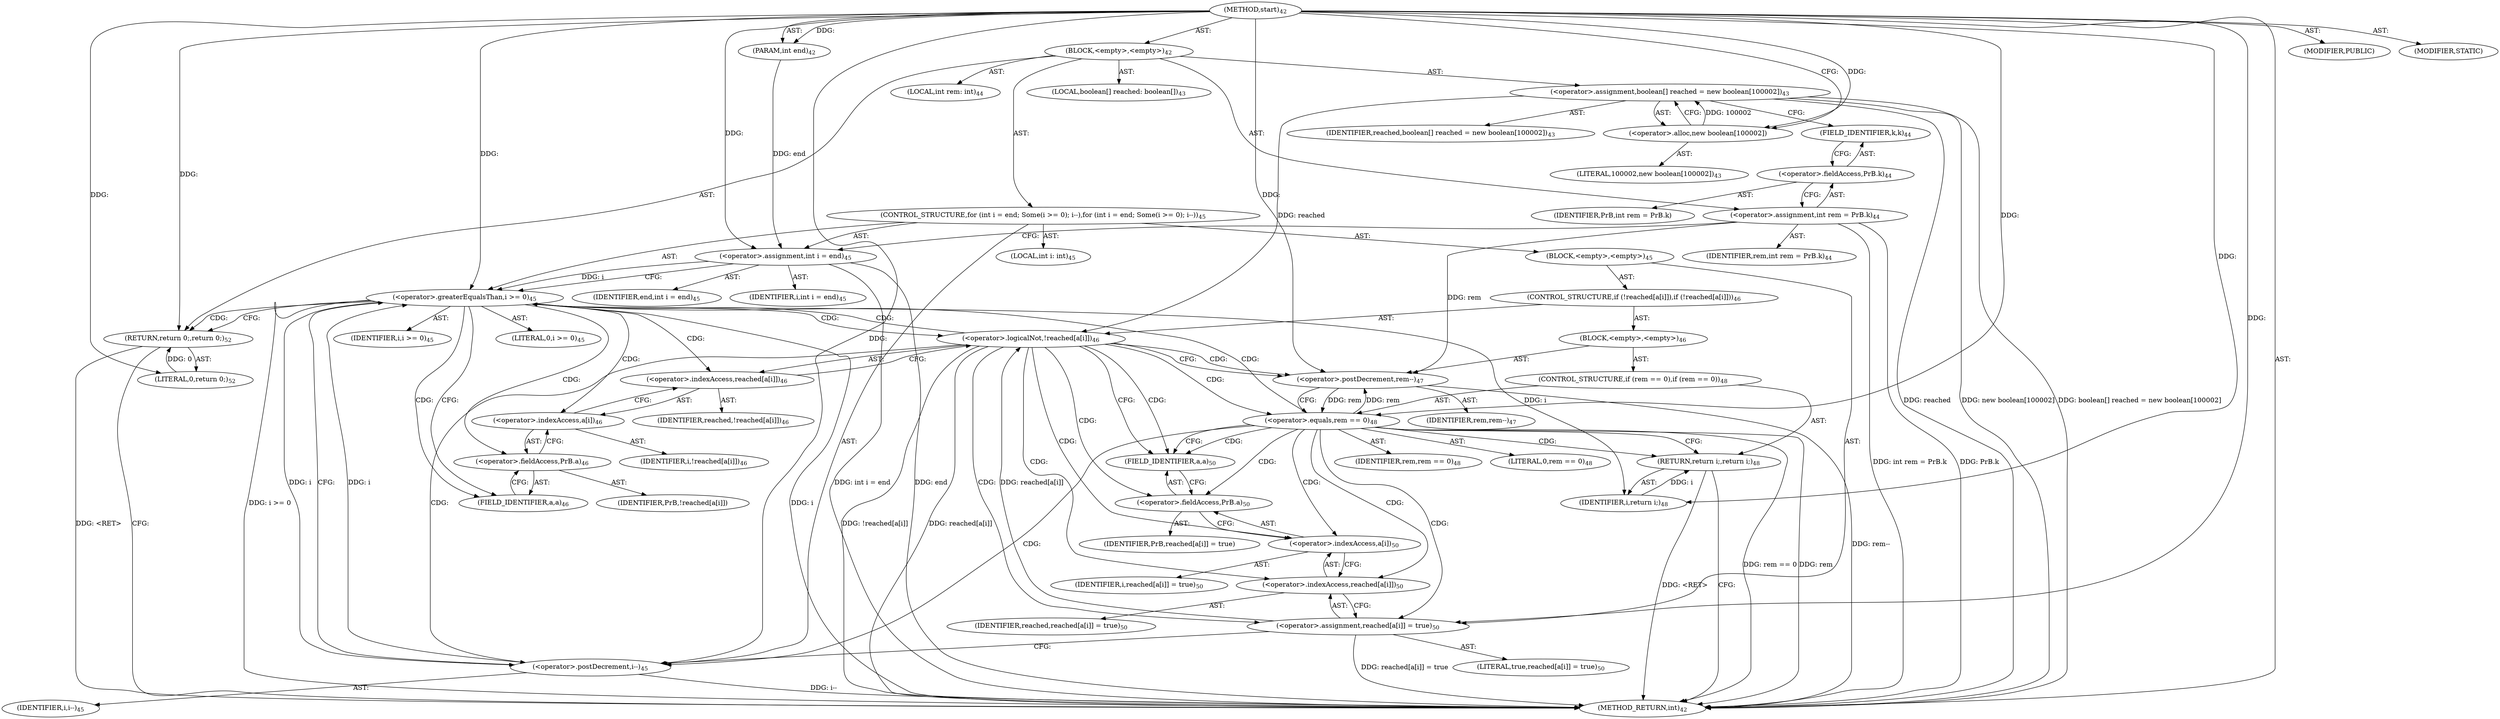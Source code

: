 digraph "start" {  
"207" [label = <(METHOD,start)<SUB>42</SUB>> ]
"208" [label = <(PARAM,int end)<SUB>42</SUB>> ]
"209" [label = <(BLOCK,&lt;empty&gt;,&lt;empty&gt;)<SUB>42</SUB>> ]
"210" [label = <(LOCAL,boolean[] reached: boolean[])<SUB>43</SUB>> ]
"211" [label = <(&lt;operator&gt;.assignment,boolean[] reached = new boolean[100002])<SUB>43</SUB>> ]
"212" [label = <(IDENTIFIER,reached,boolean[] reached = new boolean[100002])<SUB>43</SUB>> ]
"213" [label = <(&lt;operator&gt;.alloc,new boolean[100002])> ]
"214" [label = <(LITERAL,100002,new boolean[100002])<SUB>43</SUB>> ]
"215" [label = <(LOCAL,int rem: int)<SUB>44</SUB>> ]
"216" [label = <(&lt;operator&gt;.assignment,int rem = PrB.k)<SUB>44</SUB>> ]
"217" [label = <(IDENTIFIER,rem,int rem = PrB.k)<SUB>44</SUB>> ]
"218" [label = <(&lt;operator&gt;.fieldAccess,PrB.k)<SUB>44</SUB>> ]
"219" [label = <(IDENTIFIER,PrB,int rem = PrB.k)> ]
"220" [label = <(FIELD_IDENTIFIER,k,k)<SUB>44</SUB>> ]
"221" [label = <(CONTROL_STRUCTURE,for (int i = end; Some(i &gt;= 0); i--),for (int i = end; Some(i &gt;= 0); i--))<SUB>45</SUB>> ]
"222" [label = <(LOCAL,int i: int)<SUB>45</SUB>> ]
"223" [label = <(&lt;operator&gt;.assignment,int i = end)<SUB>45</SUB>> ]
"224" [label = <(IDENTIFIER,i,int i = end)<SUB>45</SUB>> ]
"225" [label = <(IDENTIFIER,end,int i = end)<SUB>45</SUB>> ]
"226" [label = <(&lt;operator&gt;.greaterEqualsThan,i &gt;= 0)<SUB>45</SUB>> ]
"227" [label = <(IDENTIFIER,i,i &gt;= 0)<SUB>45</SUB>> ]
"228" [label = <(LITERAL,0,i &gt;= 0)<SUB>45</SUB>> ]
"229" [label = <(&lt;operator&gt;.postDecrement,i--)<SUB>45</SUB>> ]
"230" [label = <(IDENTIFIER,i,i--)<SUB>45</SUB>> ]
"231" [label = <(BLOCK,&lt;empty&gt;,&lt;empty&gt;)<SUB>45</SUB>> ]
"232" [label = <(CONTROL_STRUCTURE,if (!reached[a[i]]),if (!reached[a[i]]))<SUB>46</SUB>> ]
"233" [label = <(&lt;operator&gt;.logicalNot,!reached[a[i]])<SUB>46</SUB>> ]
"234" [label = <(&lt;operator&gt;.indexAccess,reached[a[i]])<SUB>46</SUB>> ]
"235" [label = <(IDENTIFIER,reached,!reached[a[i]])<SUB>46</SUB>> ]
"236" [label = <(&lt;operator&gt;.indexAccess,a[i])<SUB>46</SUB>> ]
"237" [label = <(&lt;operator&gt;.fieldAccess,PrB.a)<SUB>46</SUB>> ]
"238" [label = <(IDENTIFIER,PrB,!reached[a[i]])> ]
"239" [label = <(FIELD_IDENTIFIER,a,a)<SUB>46</SUB>> ]
"240" [label = <(IDENTIFIER,i,!reached[a[i]])<SUB>46</SUB>> ]
"241" [label = <(BLOCK,&lt;empty&gt;,&lt;empty&gt;)<SUB>46</SUB>> ]
"242" [label = <(&lt;operator&gt;.postDecrement,rem--)<SUB>47</SUB>> ]
"243" [label = <(IDENTIFIER,rem,rem--)<SUB>47</SUB>> ]
"244" [label = <(CONTROL_STRUCTURE,if (rem == 0),if (rem == 0))<SUB>48</SUB>> ]
"245" [label = <(&lt;operator&gt;.equals,rem == 0)<SUB>48</SUB>> ]
"246" [label = <(IDENTIFIER,rem,rem == 0)<SUB>48</SUB>> ]
"247" [label = <(LITERAL,0,rem == 0)<SUB>48</SUB>> ]
"248" [label = <(RETURN,return i;,return i;)<SUB>48</SUB>> ]
"249" [label = <(IDENTIFIER,i,return i;)<SUB>48</SUB>> ]
"250" [label = <(&lt;operator&gt;.assignment,reached[a[i]] = true)<SUB>50</SUB>> ]
"251" [label = <(&lt;operator&gt;.indexAccess,reached[a[i]])<SUB>50</SUB>> ]
"252" [label = <(IDENTIFIER,reached,reached[a[i]] = true)<SUB>50</SUB>> ]
"253" [label = <(&lt;operator&gt;.indexAccess,a[i])<SUB>50</SUB>> ]
"254" [label = <(&lt;operator&gt;.fieldAccess,PrB.a)<SUB>50</SUB>> ]
"255" [label = <(IDENTIFIER,PrB,reached[a[i]] = true)> ]
"256" [label = <(FIELD_IDENTIFIER,a,a)<SUB>50</SUB>> ]
"257" [label = <(IDENTIFIER,i,reached[a[i]] = true)<SUB>50</SUB>> ]
"258" [label = <(LITERAL,true,reached[a[i]] = true)<SUB>50</SUB>> ]
"259" [label = <(RETURN,return 0;,return 0;)<SUB>52</SUB>> ]
"260" [label = <(LITERAL,0,return 0;)<SUB>52</SUB>> ]
"261" [label = <(MODIFIER,PUBLIC)> ]
"262" [label = <(MODIFIER,STATIC)> ]
"263" [label = <(METHOD_RETURN,int)<SUB>42</SUB>> ]
  "207" -> "208"  [ label = "AST: "] 
  "207" -> "209"  [ label = "AST: "] 
  "207" -> "261"  [ label = "AST: "] 
  "207" -> "262"  [ label = "AST: "] 
  "207" -> "263"  [ label = "AST: "] 
  "209" -> "210"  [ label = "AST: "] 
  "209" -> "211"  [ label = "AST: "] 
  "209" -> "215"  [ label = "AST: "] 
  "209" -> "216"  [ label = "AST: "] 
  "209" -> "221"  [ label = "AST: "] 
  "209" -> "259"  [ label = "AST: "] 
  "211" -> "212"  [ label = "AST: "] 
  "211" -> "213"  [ label = "AST: "] 
  "213" -> "214"  [ label = "AST: "] 
  "216" -> "217"  [ label = "AST: "] 
  "216" -> "218"  [ label = "AST: "] 
  "218" -> "219"  [ label = "AST: "] 
  "218" -> "220"  [ label = "AST: "] 
  "221" -> "222"  [ label = "AST: "] 
  "221" -> "223"  [ label = "AST: "] 
  "221" -> "226"  [ label = "AST: "] 
  "221" -> "229"  [ label = "AST: "] 
  "221" -> "231"  [ label = "AST: "] 
  "223" -> "224"  [ label = "AST: "] 
  "223" -> "225"  [ label = "AST: "] 
  "226" -> "227"  [ label = "AST: "] 
  "226" -> "228"  [ label = "AST: "] 
  "229" -> "230"  [ label = "AST: "] 
  "231" -> "232"  [ label = "AST: "] 
  "231" -> "250"  [ label = "AST: "] 
  "232" -> "233"  [ label = "AST: "] 
  "232" -> "241"  [ label = "AST: "] 
  "233" -> "234"  [ label = "AST: "] 
  "234" -> "235"  [ label = "AST: "] 
  "234" -> "236"  [ label = "AST: "] 
  "236" -> "237"  [ label = "AST: "] 
  "236" -> "240"  [ label = "AST: "] 
  "237" -> "238"  [ label = "AST: "] 
  "237" -> "239"  [ label = "AST: "] 
  "241" -> "242"  [ label = "AST: "] 
  "241" -> "244"  [ label = "AST: "] 
  "242" -> "243"  [ label = "AST: "] 
  "244" -> "245"  [ label = "AST: "] 
  "244" -> "248"  [ label = "AST: "] 
  "245" -> "246"  [ label = "AST: "] 
  "245" -> "247"  [ label = "AST: "] 
  "248" -> "249"  [ label = "AST: "] 
  "250" -> "251"  [ label = "AST: "] 
  "250" -> "258"  [ label = "AST: "] 
  "251" -> "252"  [ label = "AST: "] 
  "251" -> "253"  [ label = "AST: "] 
  "253" -> "254"  [ label = "AST: "] 
  "253" -> "257"  [ label = "AST: "] 
  "254" -> "255"  [ label = "AST: "] 
  "254" -> "256"  [ label = "AST: "] 
  "259" -> "260"  [ label = "AST: "] 
  "211" -> "220"  [ label = "CFG: "] 
  "216" -> "223"  [ label = "CFG: "] 
  "259" -> "263"  [ label = "CFG: "] 
  "213" -> "211"  [ label = "CFG: "] 
  "218" -> "216"  [ label = "CFG: "] 
  "223" -> "226"  [ label = "CFG: "] 
  "226" -> "239"  [ label = "CFG: "] 
  "226" -> "259"  [ label = "CFG: "] 
  "229" -> "226"  [ label = "CFG: "] 
  "220" -> "218"  [ label = "CFG: "] 
  "250" -> "229"  [ label = "CFG: "] 
  "233" -> "242"  [ label = "CFG: "] 
  "233" -> "256"  [ label = "CFG: "] 
  "251" -> "250"  [ label = "CFG: "] 
  "234" -> "233"  [ label = "CFG: "] 
  "242" -> "245"  [ label = "CFG: "] 
  "253" -> "251"  [ label = "CFG: "] 
  "236" -> "234"  [ label = "CFG: "] 
  "245" -> "248"  [ label = "CFG: "] 
  "245" -> "256"  [ label = "CFG: "] 
  "248" -> "263"  [ label = "CFG: "] 
  "254" -> "253"  [ label = "CFG: "] 
  "237" -> "236"  [ label = "CFG: "] 
  "256" -> "254"  [ label = "CFG: "] 
  "239" -> "237"  [ label = "CFG: "] 
  "207" -> "213"  [ label = "CFG: "] 
  "259" -> "263"  [ label = "DDG: &lt;RET&gt;"] 
  "248" -> "263"  [ label = "DDG: &lt;RET&gt;"] 
  "211" -> "263"  [ label = "DDG: reached"] 
  "211" -> "263"  [ label = "DDG: new boolean[100002]"] 
  "211" -> "263"  [ label = "DDG: boolean[] reached = new boolean[100002]"] 
  "216" -> "263"  [ label = "DDG: PrB.k"] 
  "216" -> "263"  [ label = "DDG: int rem = PrB.k"] 
  "223" -> "263"  [ label = "DDG: end"] 
  "223" -> "263"  [ label = "DDG: int i = end"] 
  "226" -> "263"  [ label = "DDG: i"] 
  "226" -> "263"  [ label = "DDG: i &gt;= 0"] 
  "233" -> "263"  [ label = "DDG: reached[a[i]]"] 
  "233" -> "263"  [ label = "DDG: !reached[a[i]]"] 
  "242" -> "263"  [ label = "DDG: rem--"] 
  "245" -> "263"  [ label = "DDG: rem"] 
  "245" -> "263"  [ label = "DDG: rem == 0"] 
  "250" -> "263"  [ label = "DDG: reached[a[i]] = true"] 
  "229" -> "263"  [ label = "DDG: i--"] 
  "207" -> "208"  [ label = "DDG: "] 
  "213" -> "211"  [ label = "DDG: 100002"] 
  "260" -> "259"  [ label = "DDG: 0"] 
  "207" -> "259"  [ label = "DDG: "] 
  "208" -> "223"  [ label = "DDG: end"] 
  "207" -> "223"  [ label = "DDG: "] 
  "207" -> "260"  [ label = "DDG: "] 
  "207" -> "213"  [ label = "DDG: "] 
  "223" -> "226"  [ label = "DDG: i"] 
  "229" -> "226"  [ label = "DDG: i"] 
  "207" -> "226"  [ label = "DDG: "] 
  "226" -> "229"  [ label = "DDG: i"] 
  "207" -> "229"  [ label = "DDG: "] 
  "207" -> "250"  [ label = "DDG: "] 
  "211" -> "233"  [ label = "DDG: reached"] 
  "250" -> "233"  [ label = "DDG: reached[a[i]]"] 
  "216" -> "242"  [ label = "DDG: rem"] 
  "245" -> "242"  [ label = "DDG: rem"] 
  "207" -> "242"  [ label = "DDG: "] 
  "249" -> "248"  [ label = "DDG: i"] 
  "242" -> "245"  [ label = "DDG: rem"] 
  "207" -> "245"  [ label = "DDG: "] 
  "226" -> "249"  [ label = "DDG: i"] 
  "207" -> "249"  [ label = "DDG: "] 
  "226" -> "236"  [ label = "CDG: "] 
  "226" -> "233"  [ label = "CDG: "] 
  "226" -> "239"  [ label = "CDG: "] 
  "226" -> "237"  [ label = "CDG: "] 
  "226" -> "234"  [ label = "CDG: "] 
  "226" -> "259"  [ label = "CDG: "] 
  "233" -> "229"  [ label = "CDG: "] 
  "233" -> "226"  [ label = "CDG: "] 
  "233" -> "245"  [ label = "CDG: "] 
  "233" -> "256"  [ label = "CDG: "] 
  "233" -> "251"  [ label = "CDG: "] 
  "233" -> "253"  [ label = "CDG: "] 
  "233" -> "242"  [ label = "CDG: "] 
  "233" -> "250"  [ label = "CDG: "] 
  "233" -> "254"  [ label = "CDG: "] 
  "245" -> "229"  [ label = "CDG: "] 
  "245" -> "226"  [ label = "CDG: "] 
  "245" -> "256"  [ label = "CDG: "] 
  "245" -> "251"  [ label = "CDG: "] 
  "245" -> "253"  [ label = "CDG: "] 
  "245" -> "248"  [ label = "CDG: "] 
  "245" -> "250"  [ label = "CDG: "] 
  "245" -> "254"  [ label = "CDG: "] 
}
